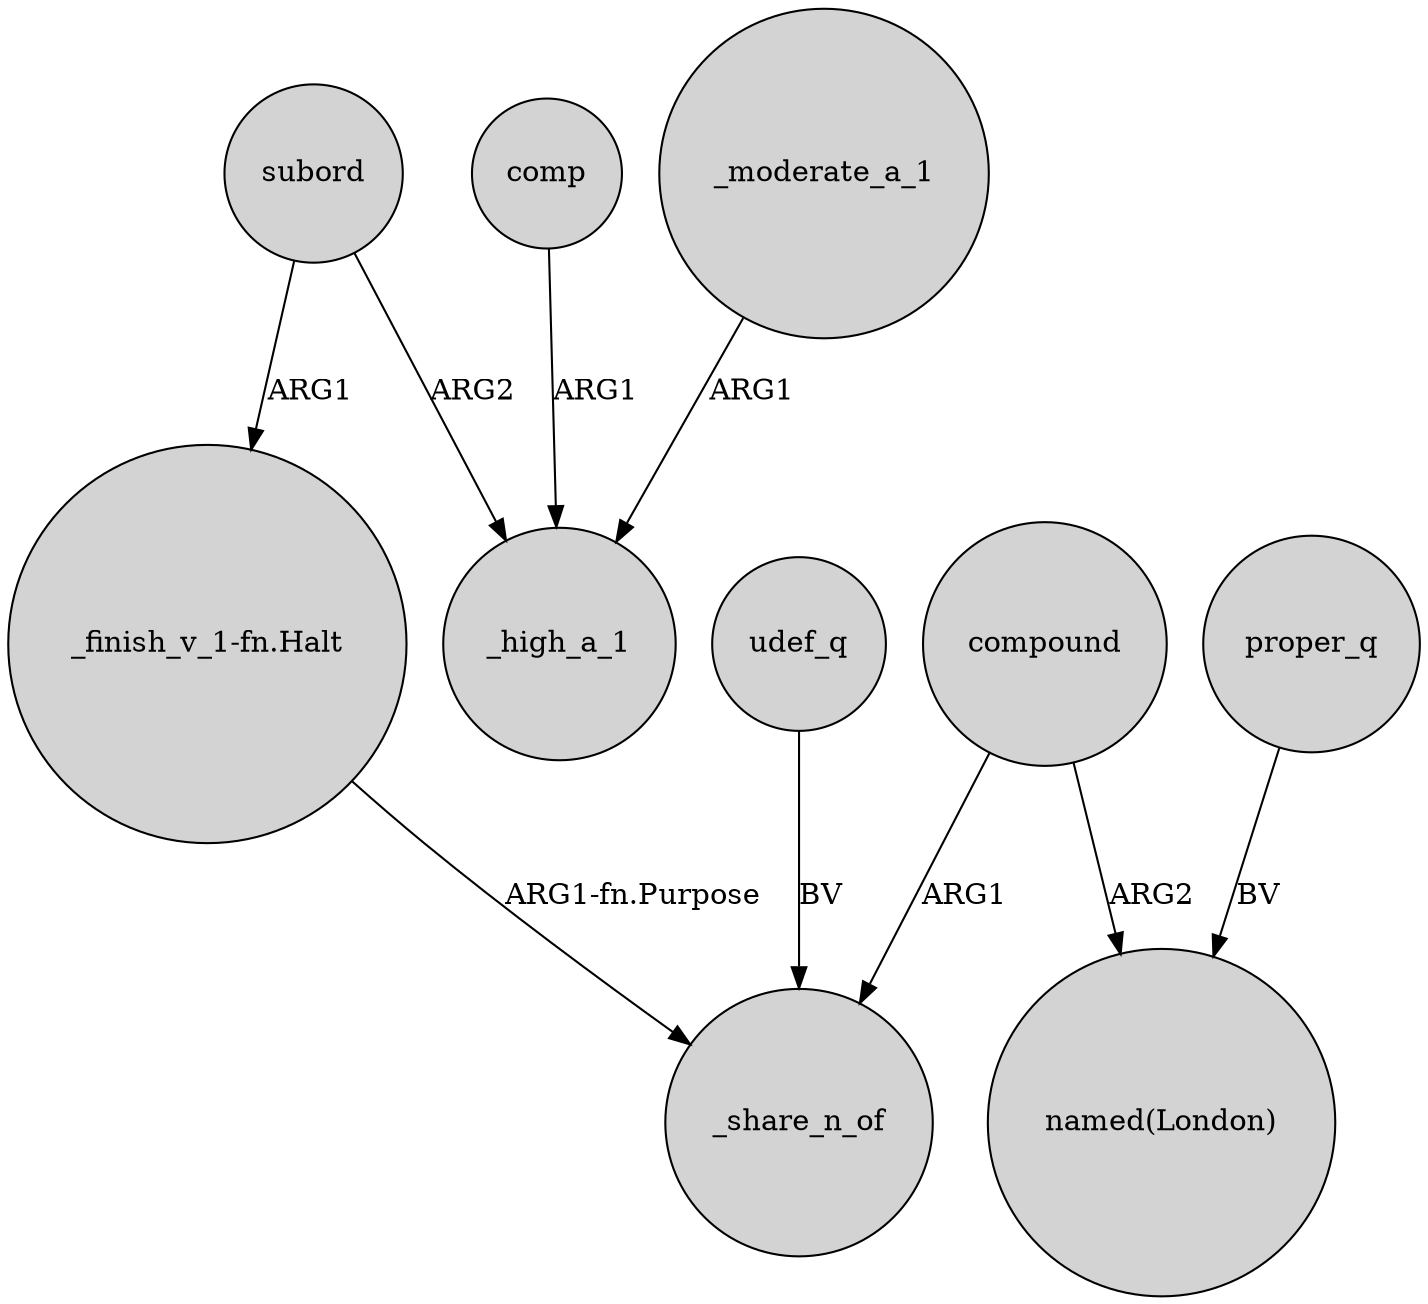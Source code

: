 digraph {
	node [shape=circle style=filled]
	subord -> "_finish_v_1-fn.Halt" [label=ARG1]
	proper_q -> "named(London)" [label=BV]
	subord -> _high_a_1 [label=ARG2]
	comp -> _high_a_1 [label=ARG1]
	udef_q -> _share_n_of [label=BV]
	_moderate_a_1 -> _high_a_1 [label=ARG1]
	compound -> _share_n_of [label=ARG1]
	compound -> "named(London)" [label=ARG2]
	"_finish_v_1-fn.Halt" -> _share_n_of [label="ARG1-fn.Purpose"]
}

